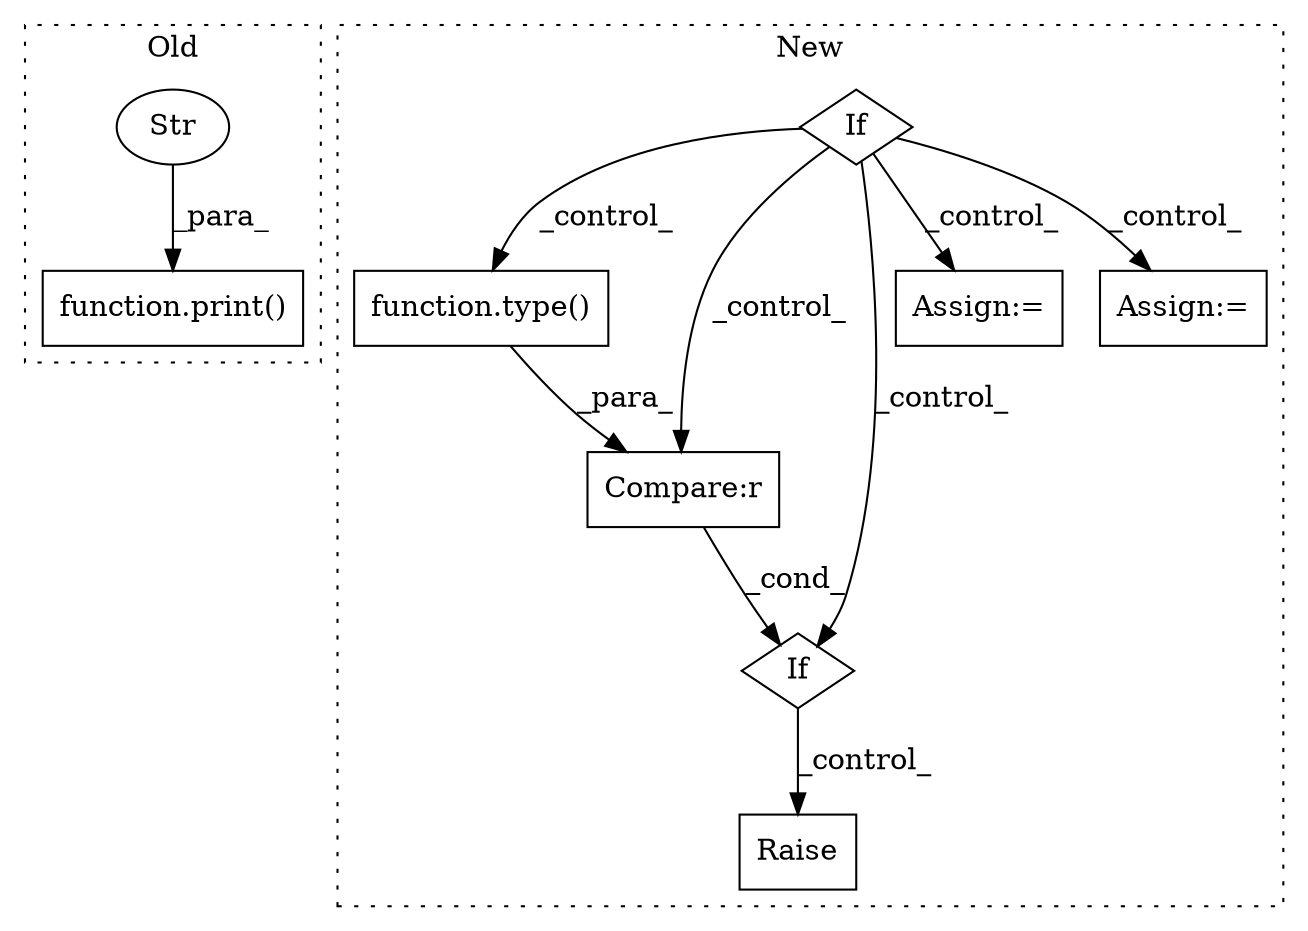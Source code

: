 digraph G {
subgraph cluster0 {
1 [label="function.print()" a="75" s="2555,2607" l="6,1" shape="box"];
3 [label="Str" a="66" s="2561" l="46" shape="ellipse"];
label = "Old";
style="dotted";
}
subgraph cluster1 {
2 [label="function.type()" a="75" s="3217,3225" l="5,1" shape="box"];
4 [label="If" a="96" s="3214" l="3" shape="diamond"];
5 [label="Compare:r" a="40" s="3217" l="31" shape="box"];
6 [label="If" a="96" s="2371" l="3" shape="diamond"];
7 [label="Raise" a="91" s="3274" l="6" shape="box"];
8 [label="Assign:=" a="68" s="3628" l="3" shape="box"];
9 [label="Assign:=" a="68" s="3661" l="3" shape="box"];
label = "New";
style="dotted";
}
2 -> 5 [label="_para_"];
3 -> 1 [label="_para_"];
4 -> 7 [label="_control_"];
5 -> 4 [label="_cond_"];
6 -> 5 [label="_control_"];
6 -> 2 [label="_control_"];
6 -> 4 [label="_control_"];
6 -> 9 [label="_control_"];
6 -> 8 [label="_control_"];
}